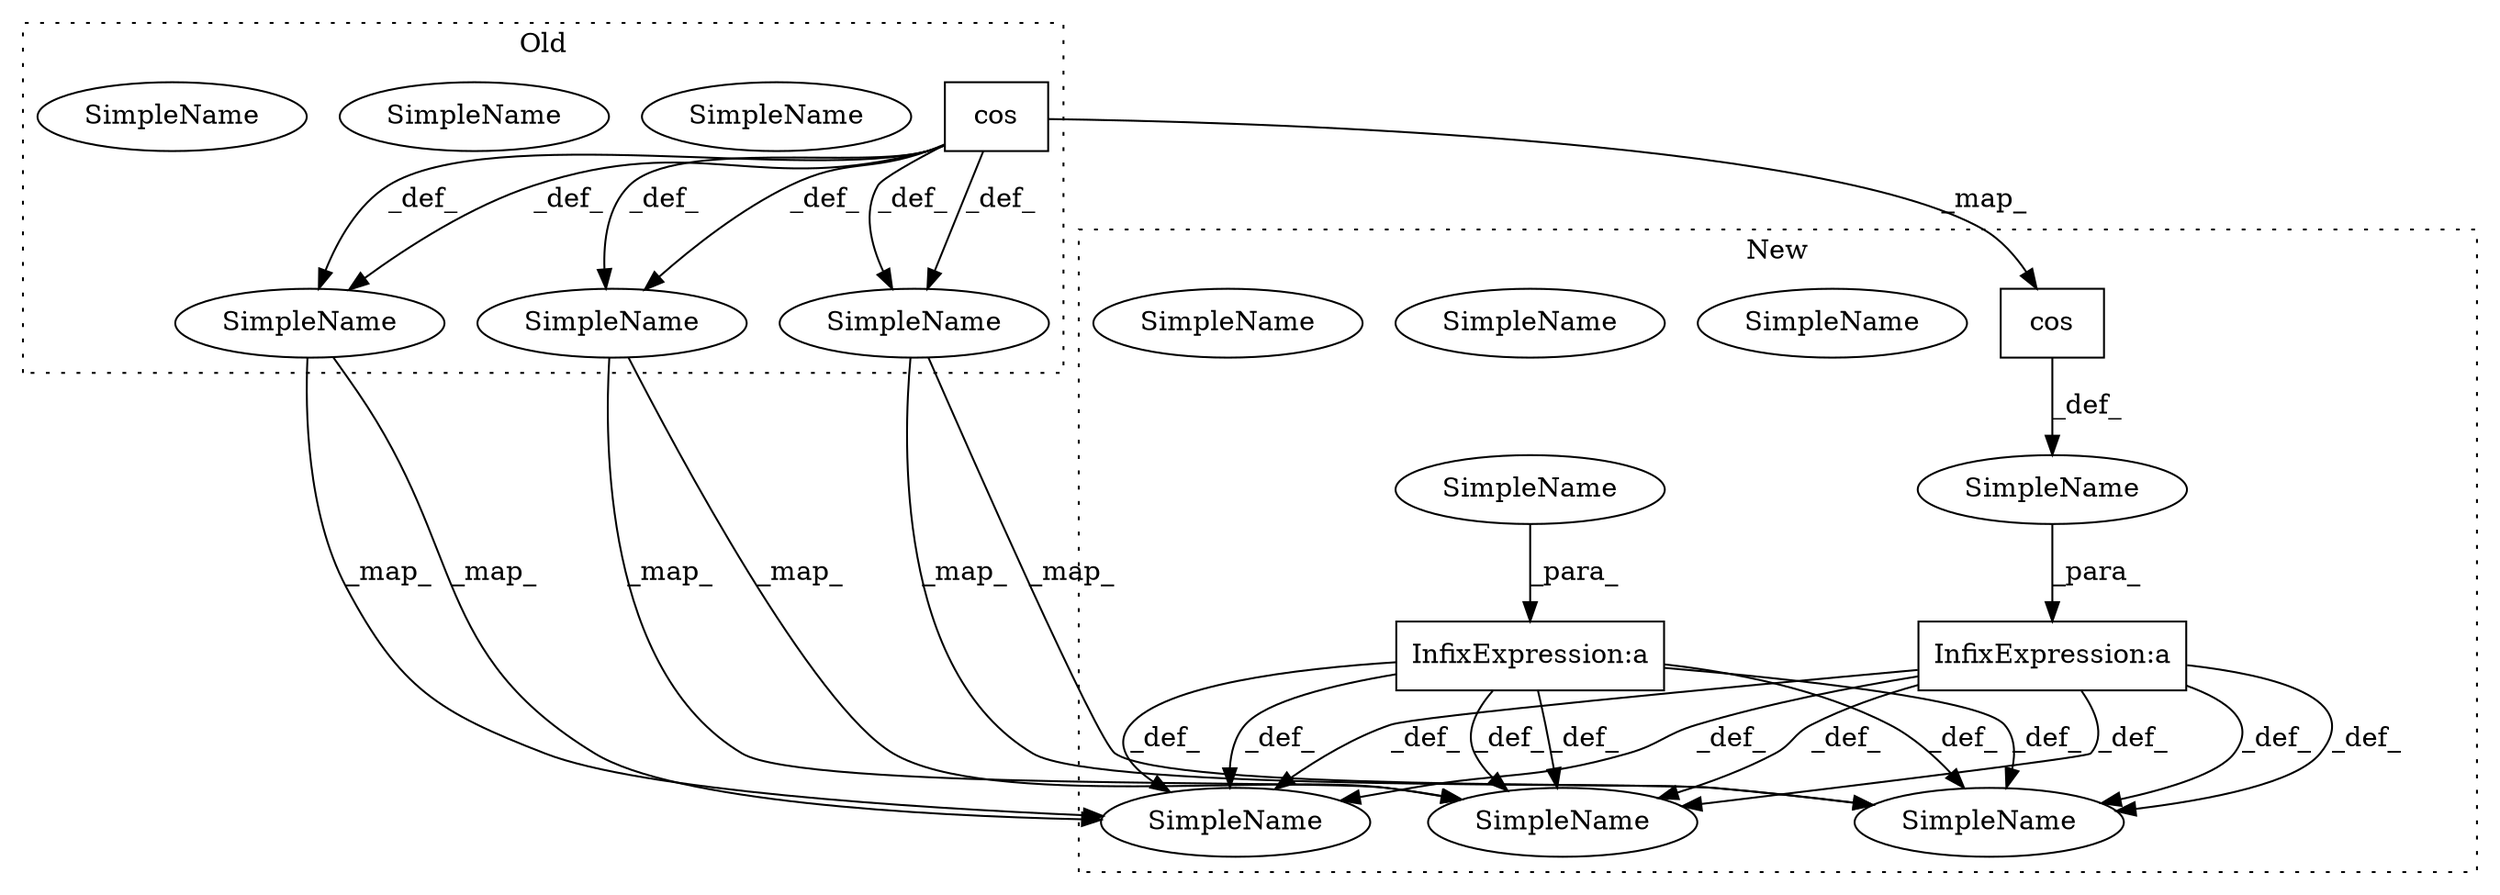 digraph G {
subgraph cluster0 {
1 [label="cos" a="32" s="11647,11672" l="4,1" shape="box"];
3 [label="SimpleName" a="42" s="11803" l="11" shape="ellipse"];
6 [label="SimpleName" a="42" s="11803" l="11" shape="ellipse"];
7 [label="SimpleName" a="42" s="12976" l="13" shape="ellipse"];
10 [label="SimpleName" a="42" s="12976" l="13" shape="ellipse"];
11 [label="SimpleName" a="42" s="11568" l="25" shape="ellipse"];
14 [label="SimpleName" a="42" s="11568" l="25" shape="ellipse"];
label = "Old";
style="dotted";
}
subgraph cluster1 {
2 [label="cos" a="32" s="12363,12388" l="4,1" shape="box"];
4 [label="SimpleName" a="42" s="12693" l="11" shape="ellipse"];
5 [label="SimpleName" a="42" s="12693" l="11" shape="ellipse"];
8 [label="SimpleName" a="42" s="13858" l="13" shape="ellipse"];
9 [label="SimpleName" a="42" s="13858" l="13" shape="ellipse"];
12 [label="SimpleName" a="42" s="12307" l="25" shape="ellipse"];
13 [label="SimpleName" a="42" s="12307" l="25" shape="ellipse"];
15 [label="InfixExpression:a" a="27" s="12459" l="3" shape="box"];
16 [label="SimpleName" a="42" s="12462" l="29" shape="ellipse"];
17 [label="SimpleName" a="42" s="" l="" shape="ellipse"];
18 [label="InfixExpression:a" a="27" s="12389" l="3" shape="box"];
label = "New";
style="dotted";
}
1 -> 6 [label="_def_"];
1 -> 10 [label="_def_"];
1 -> 14 [label="_def_"];
1 -> 10 [label="_def_"];
1 -> 14 [label="_def_"];
1 -> 6 [label="_def_"];
1 -> 2 [label="_map_"];
2 -> 17 [label="_def_"];
6 -> 5 [label="_map_"];
6 -> 5 [label="_map_"];
10 -> 9 [label="_map_"];
10 -> 9 [label="_map_"];
14 -> 13 [label="_map_"];
14 -> 13 [label="_map_"];
15 -> 13 [label="_def_"];
15 -> 5 [label="_def_"];
15 -> 5 [label="_def_"];
15 -> 13 [label="_def_"];
15 -> 9 [label="_def_"];
15 -> 9 [label="_def_"];
16 -> 15 [label="_para_"];
17 -> 18 [label="_para_"];
18 -> 9 [label="_def_"];
18 -> 13 [label="_def_"];
18 -> 13 [label="_def_"];
18 -> 9 [label="_def_"];
18 -> 5 [label="_def_"];
18 -> 5 [label="_def_"];
}